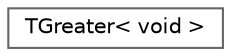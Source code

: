 digraph "Graphical Class Hierarchy"
{
 // INTERACTIVE_SVG=YES
 // LATEX_PDF_SIZE
  bgcolor="transparent";
  edge [fontname=Helvetica,fontsize=10,labelfontname=Helvetica,labelfontsize=10];
  node [fontname=Helvetica,fontsize=10,shape=box,height=0.2,width=0.4];
  rankdir="LR";
  Node0 [id="Node000000",label="TGreater\< void \>",height=0.2,width=0.4,color="grey40", fillcolor="white", style="filled",URL="$db/d2b/structTGreater_3_01void_01_4.html",tooltip=" "];
}
